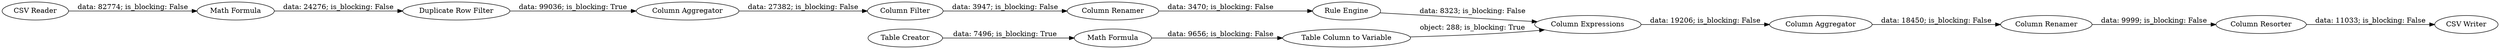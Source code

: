 digraph {
	"8646152850670843955_26" [label="Column Renamer"]
	"8646152850670843955_19" [label="Rule Engine"]
	"8646152850670843955_12" [label="Table Column to Variable"]
	"8646152850670843955_27" [label="Column Resorter"]
	"8646152850670843955_33" [label="CSV Writer"]
	"8646152850670843955_4" [label="Duplicate Row Filter"]
	"8646152850670843955_25" [label="Column Aggregator"]
	"8646152850670843955_8" [label="Table Creator"]
	"8646152850670843955_5" [label="Column Aggregator"]
	"8646152850670843955_7" [label="Column Renamer"]
	"8646152850670843955_1" [label="CSV Reader"]
	"8646152850670843955_32" [label="Math Formula"]
	"8646152850670843955_6" [label="Column Filter"]
	"8646152850670843955_10" [label="Math Formula"]
	"8646152850670843955_23" [label="Column Expressions"]
	"8646152850670843955_1" -> "8646152850670843955_32" [label="data: 82774; is_blocking: False"]
	"8646152850670843955_8" -> "8646152850670843955_10" [label="data: 7496; is_blocking: True"]
	"8646152850670843955_32" -> "8646152850670843955_4" [label="data: 24276; is_blocking: False"]
	"8646152850670843955_6" -> "8646152850670843955_7" [label="data: 3947; is_blocking: False"]
	"8646152850670843955_25" -> "8646152850670843955_26" [label="data: 18450; is_blocking: False"]
	"8646152850670843955_7" -> "8646152850670843955_19" [label="data: 3470; is_blocking: False"]
	"8646152850670843955_5" -> "8646152850670843955_6" [label="data: 27382; is_blocking: False"]
	"8646152850670843955_10" -> "8646152850670843955_12" [label="data: 9656; is_blocking: False"]
	"8646152850670843955_23" -> "8646152850670843955_25" [label="data: 19206; is_blocking: False"]
	"8646152850670843955_26" -> "8646152850670843955_27" [label="data: 9999; is_blocking: False"]
	"8646152850670843955_12" -> "8646152850670843955_23" [label="object: 288; is_blocking: True"]
	"8646152850670843955_27" -> "8646152850670843955_33" [label="data: 11033; is_blocking: False"]
	"8646152850670843955_19" -> "8646152850670843955_23" [label="data: 8323; is_blocking: False"]
	"8646152850670843955_4" -> "8646152850670843955_5" [label="data: 99036; is_blocking: True"]
	rankdir=LR
}
